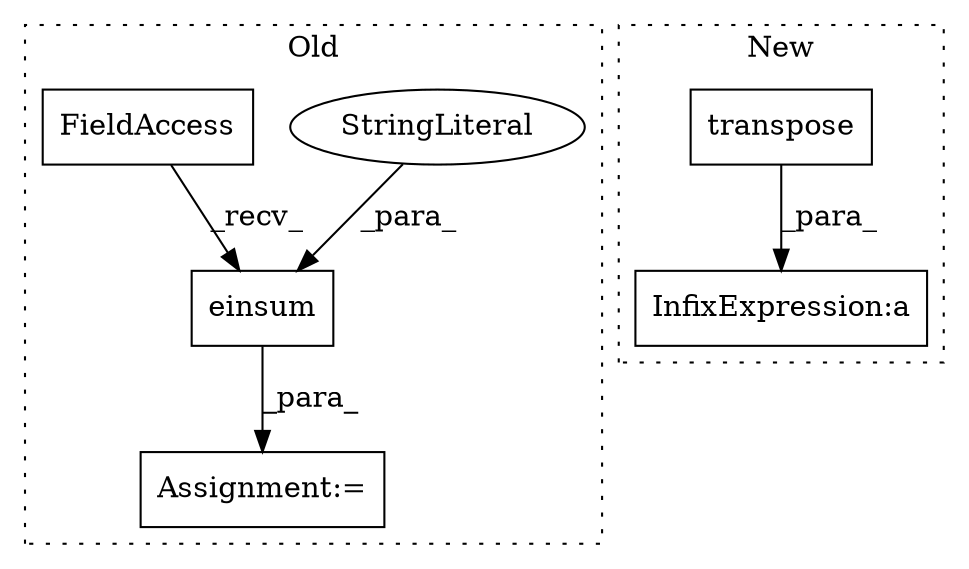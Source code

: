 digraph G {
subgraph cluster0 {
1 [label="einsum" a="32" s="18452,18481" l="7,1" shape="box"];
3 [label="StringLiteral" a="45" s="18459" l="14" shape="ellipse"];
4 [label="FieldAccess" a="22" s="18434" l="9" shape="box"];
6 [label="Assignment:=" a="7" s="18585" l="1" shape="box"];
label = "Old";
style="dotted";
}
subgraph cluster1 {
2 [label="transpose" a="32" s="18130,18147" l="10,1" shape="box"];
5 [label="InfixExpression:a" a="27" s="18438" l="3" shape="box"];
label = "New";
style="dotted";
}
1 -> 6 [label="_para_"];
2 -> 5 [label="_para_"];
3 -> 1 [label="_para_"];
4 -> 1 [label="_recv_"];
}